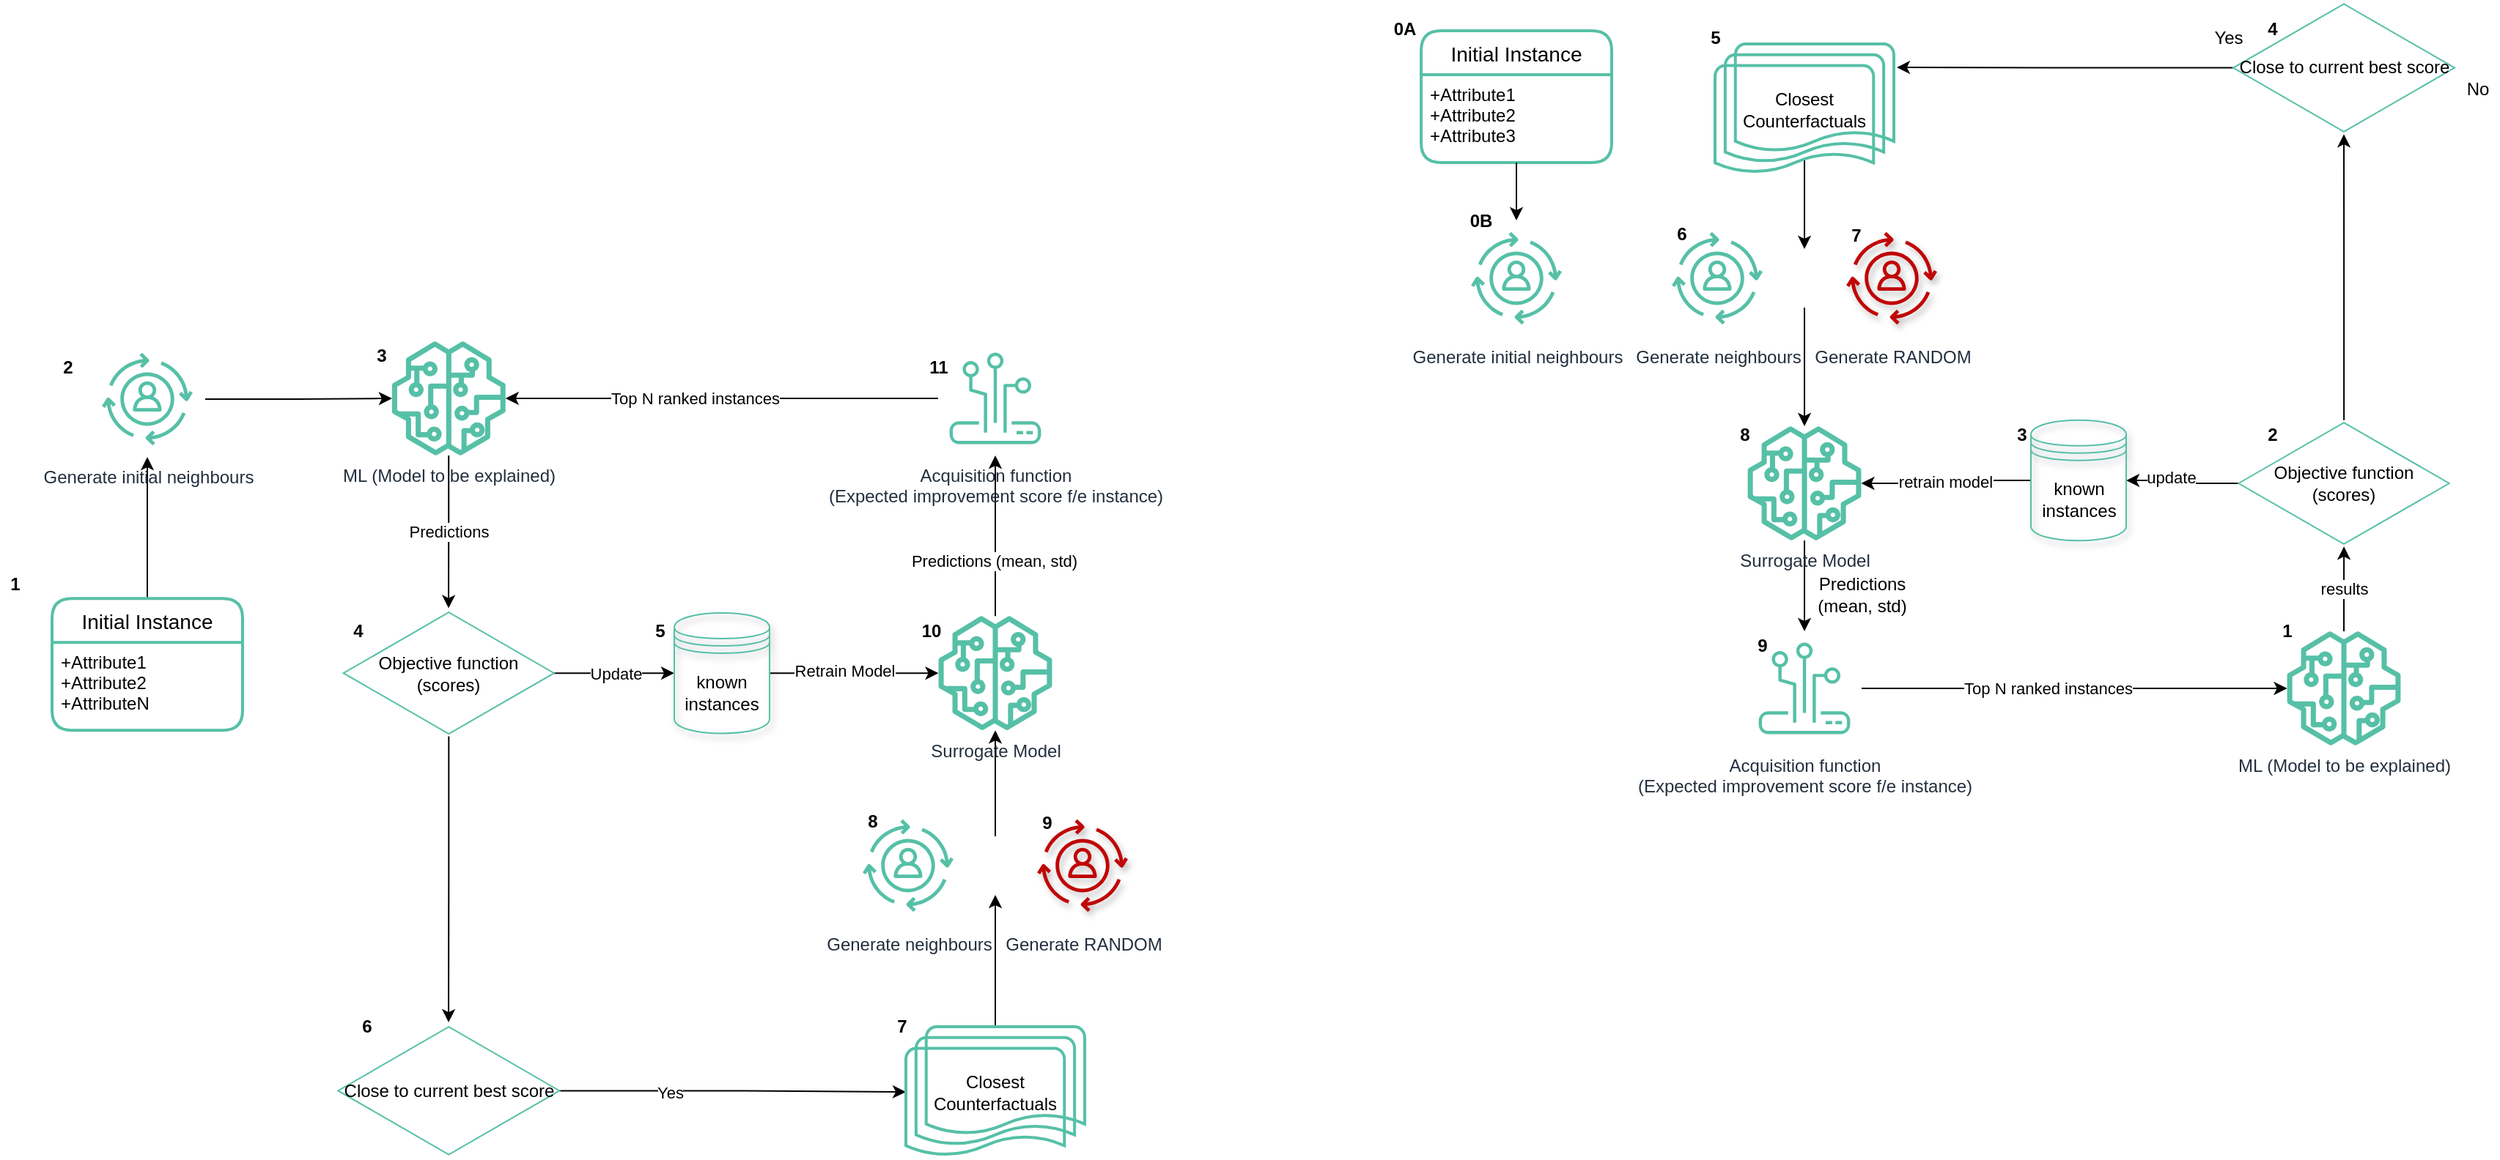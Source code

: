 <mxfile version="18.1.2" type="github">
  <diagram id="zYWGo0iMATtiFffycCuh" name="Page-1">
    <mxGraphModel dx="4316" dy="873" grid="1" gridSize="10" guides="1" tooltips="1" connect="1" arrows="1" fold="1" page="1" pageScale="1" pageWidth="2339" pageHeight="3300" math="0" shadow="0">
      <root>
        <mxCell id="0" />
        <mxCell id="1" parent="0" />
        <mxCell id="8jwhhJ4_cBbjTl03nuOA-27" value="Generate neighbours" style="sketch=0;points=[[0,0,0],[0.25,0,0],[0.5,0,0],[0.75,0,0],[1,0,0],[0,1,0],[0.25,1,0],[0.5,1,0],[0.75,1,0],[1,1,0],[0,0.25,0],[0,0.5,0],[0,0.75,0],[1,0.25,0],[1,0.5,0],[1,0.75,0]];outlineConnect=0;fontColor=#232F3E;gradientColor=#4AB29A;gradientDirection=north;fillColor=none;strokeColor=#56C0A7;dashed=0;verticalLabelPosition=bottom;verticalAlign=top;align=center;html=1;fontSize=12;fontStyle=0;aspect=fixed;shape=mxgraph.aws4.resourceIcon;resIcon=mxgraph.aws4.personalize;shadow=0;" parent="1" vertex="1">
          <mxGeometry x="42" y="249.5" width="79" height="79" as="geometry" />
        </mxCell>
        <mxCell id="8jwhhJ4_cBbjTl03nuOA-2" value="Initial Instance" style="swimlane;childLayout=stackLayout;horizontal=1;startSize=30;horizontalStack=0;rounded=1;fontSize=14;fontStyle=0;strokeWidth=2;resizeParent=0;resizeLast=1;shadow=0;dashed=0;align=center;fillColor=none;strokeColor=#56C0A7;" parent="1" vertex="1">
          <mxGeometry x="-120.5" y="120.0" width="130" height="90" as="geometry" />
        </mxCell>
        <mxCell id="8jwhhJ4_cBbjTl03nuOA-3" value="+Attribute1&#xa;+Attribute2&#xa;+Attribute3" style="align=left;strokeColor=none;fillColor=none;spacingLeft=4;fontSize=12;verticalAlign=top;resizable=0;rotatable=0;part=1;" parent="8jwhhJ4_cBbjTl03nuOA-2" vertex="1">
          <mxGeometry y="30" width="130" height="60" as="geometry" />
        </mxCell>
        <mxCell id="8jwhhJ4_cBbjTl03nuOA-63" value="results" style="edgeStyle=orthogonalEdgeStyle;rounded=0;orthogonalLoop=1;jettySize=auto;html=1;" parent="1" source="8jwhhJ4_cBbjTl03nuOA-39" target="8jwhhJ4_cBbjTl03nuOA-56" edge="1">
          <mxGeometry relative="1" as="geometry" />
        </mxCell>
        <mxCell id="8jwhhJ4_cBbjTl03nuOA-39" value="ML (Model to be explained)" style="sketch=0;outlineConnect=0;fontColor=#232F3E;gradientColor=none;fillColor=#56C0A7;strokeColor=none;dashed=0;verticalLabelPosition=bottom;verticalAlign=top;align=center;html=1;fontSize=12;fontStyle=0;aspect=fixed;pointerEvents=1;shape=mxgraph.aws4.sagemaker_model;" parent="1" vertex="1">
          <mxGeometry x="470" y="530" width="78" height="78" as="geometry" />
        </mxCell>
        <mxCell id="8jwhhJ4_cBbjTl03nuOA-75" style="edgeStyle=orthogonalEdgeStyle;rounded=0;orthogonalLoop=1;jettySize=auto;html=1;entryX=0.5;entryY=0;entryDx=0;entryDy=0;entryPerimeter=0;" parent="1" source="8jwhhJ4_cBbjTl03nuOA-41" target="8jwhhJ4_cBbjTl03nuOA-74" edge="1">
          <mxGeometry relative="1" as="geometry" />
        </mxCell>
        <mxCell id="8jwhhJ4_cBbjTl03nuOA-41" value="&lt;div&gt;Surrogate Model&lt;/div&gt;" style="sketch=0;outlineConnect=0;fontColor=#232F3E;gradientColor=none;fillColor=#56C0A7;strokeColor=none;dashed=0;verticalLabelPosition=bottom;verticalAlign=top;align=center;html=1;fontSize=12;fontStyle=0;aspect=fixed;pointerEvents=1;shape=mxgraph.aws4.sagemaker_model;" parent="1" vertex="1">
          <mxGeometry x="102" y="390" width="78" height="78" as="geometry" />
        </mxCell>
        <mxCell id="8jwhhJ4_cBbjTl03nuOA-64" style="edgeStyle=orthogonalEdgeStyle;rounded=0;orthogonalLoop=1;jettySize=auto;html=1;" parent="1" source="8jwhhJ4_cBbjTl03nuOA-56" target="8jwhhJ4_cBbjTl03nuOA-60" edge="1">
          <mxGeometry relative="1" as="geometry" />
        </mxCell>
        <mxCell id="1L5oEn02ENVLadmju7SX-37" style="edgeStyle=orthogonalEdgeStyle;rounded=0;orthogonalLoop=1;jettySize=auto;html=1;entryX=1;entryY=0.5;entryDx=0;entryDy=0;" parent="1" source="8jwhhJ4_cBbjTl03nuOA-56" target="1L5oEn02ENVLadmju7SX-21" edge="1">
          <mxGeometry relative="1" as="geometry" />
        </mxCell>
        <mxCell id="1L5oEn02ENVLadmju7SX-43" value="update" style="edgeLabel;html=1;align=center;verticalAlign=middle;resizable=0;points=[];" parent="1L5oEn02ENVLadmju7SX-37" vertex="1" connectable="0">
          <mxGeometry x="0.223" y="-2" relative="1" as="geometry">
            <mxPoint as="offset" />
          </mxGeometry>
        </mxCell>
        <mxCell id="8jwhhJ4_cBbjTl03nuOA-56" value="&lt;div&gt;Objective function&lt;/div&gt;&lt;div&gt;(scores)&lt;/div&gt;" style="html=1;whiteSpace=wrap;aspect=fixed;shape=isoRectangle;shadow=0;strokeColor=#56C0A7;fillColor=none;" parent="1" vertex="1">
          <mxGeometry x="437.16" y="385.9" width="143.67" height="86.2" as="geometry" />
        </mxCell>
        <mxCell id="aJvgN7bo7bkHbhXleTO9-2" style="edgeStyle=orthogonalEdgeStyle;rounded=0;orthogonalLoop=1;jettySize=auto;html=1;entryX=1.016;entryY=0.18;entryDx=0;entryDy=0;entryPerimeter=0;" parent="1" source="8jwhhJ4_cBbjTl03nuOA-60" target="8jwhhJ4_cBbjTl03nuOA-65" edge="1">
          <mxGeometry relative="1" as="geometry" />
        </mxCell>
        <mxCell id="8jwhhJ4_cBbjTl03nuOA-60" value="Close to current best score" style="html=1;whiteSpace=wrap;aspect=fixed;shape=isoRectangle;shadow=0;strokeColor=#56C0A7;fillColor=none;" parent="1" vertex="1">
          <mxGeometry x="433.5" y="100.0" width="151" height="90.6" as="geometry" />
        </mxCell>
        <mxCell id="aJvgN7bo7bkHbhXleTO9-3" style="edgeStyle=orthogonalEdgeStyle;rounded=0;orthogonalLoop=1;jettySize=auto;html=1;exitX=0.5;exitY=0.88;exitDx=0;exitDy=0;exitPerimeter=0;entryX=0.5;entryY=0;entryDx=0;entryDy=0;" parent="1" source="8jwhhJ4_cBbjTl03nuOA-65" target="aJvgN7bo7bkHbhXleTO9-1" edge="1">
          <mxGeometry relative="1" as="geometry" />
        </mxCell>
        <mxCell id="8jwhhJ4_cBbjTl03nuOA-65" value="Closest&lt;br&gt;Counterfactuals" style="strokeWidth=2;html=1;shape=mxgraph.flowchart.multi-document;whiteSpace=wrap;fillColor=none;strokeColor=#56C0A7;" parent="1" vertex="1">
          <mxGeometry x="80" y="129" width="122" height="89" as="geometry" />
        </mxCell>
        <mxCell id="8jwhhJ4_cBbjTl03nuOA-66" value="No" style="text;html=1;align=center;verticalAlign=middle;resizable=0;points=[];autosize=1;strokeColor=none;fillColor=none;" parent="1" vertex="1">
          <mxGeometry x="584.5" y="150" width="30" height="20" as="geometry" />
        </mxCell>
        <mxCell id="8jwhhJ4_cBbjTl03nuOA-70" value="&lt;div&gt;Predictions&lt;br&gt;(mean, std)&lt;br&gt;&lt;/div&gt;" style="text;html=1;align=center;verticalAlign=middle;resizable=0;points=[];autosize=1;strokeColor=none;fillColor=none;" parent="1" vertex="1">
          <mxGeometry x="140" y="490" width="80" height="30" as="geometry" />
        </mxCell>
        <mxCell id="8jwhhJ4_cBbjTl03nuOA-71" value="Yes" style="text;html=1;align=center;verticalAlign=middle;resizable=0;points=[];autosize=1;strokeColor=none;fillColor=none;" parent="1" vertex="1">
          <mxGeometry x="410" y="114.5" width="40" height="20" as="geometry" />
        </mxCell>
        <mxCell id="8jwhhJ4_cBbjTl03nuOA-76" style="edgeStyle=orthogonalEdgeStyle;rounded=0;orthogonalLoop=1;jettySize=auto;html=1;" parent="1" source="8jwhhJ4_cBbjTl03nuOA-74" target="8jwhhJ4_cBbjTl03nuOA-39" edge="1">
          <mxGeometry relative="1" as="geometry" />
        </mxCell>
        <mxCell id="1L5oEn02ENVLadmju7SX-46" value="Top N ranked instances" style="edgeLabel;html=1;align=center;verticalAlign=middle;resizable=0;points=[];" parent="8jwhhJ4_cBbjTl03nuOA-76" vertex="1" connectable="0">
          <mxGeometry x="-0.125" relative="1" as="geometry">
            <mxPoint as="offset" />
          </mxGeometry>
        </mxCell>
        <mxCell id="8jwhhJ4_cBbjTl03nuOA-74" value="Acquisition function&lt;br&gt;(Expected improvement score f/e instance)" style="sketch=0;points=[[0,0,0],[0.25,0,0],[0.5,0,0],[0.75,0,0],[1,0,0],[0,1,0],[0.25,1,0],[0.5,1,0],[0.75,1,0],[1,1,0],[0,0.25,0],[0,0.5,0],[0,0.75,0],[1,0.25,0],[1,0.5,0],[1,0.75,0]];outlineConnect=0;fontColor=#232F3E;gradientColor=#4AB29A;gradientDirection=north;fillColor=none;strokeColor=#56C0A7;dashed=0;verticalLabelPosition=bottom;verticalAlign=top;align=center;html=1;fontSize=12;fontStyle=0;aspect=fixed;shape=mxgraph.aws4.resourceIcon;resIcon=mxgraph.aws4.panorama;shadow=0;" parent="1" vertex="1">
          <mxGeometry x="102" y="530" width="78" height="78" as="geometry" />
        </mxCell>
        <mxCell id="1L5oEn02ENVLadmju7SX-4" value="Generate RANDOM" style="sketch=0;points=[[0,0,0],[0.25,0,0],[0.5,0,0],[0.75,0,0],[1,0,0],[0,1,0],[0.25,1,0],[0.5,1,0],[0.75,1,0],[1,1,0],[0,0.25,0],[0,0.5,0],[0,0.75,0],[1,0.25,0],[1,0.5,0],[1,0.75,0]];outlineConnect=0;fontColor=#232F3E;gradientColor=#4AB29A;gradientDirection=north;fillColor=none;strokeColor=#C00606;dashed=0;verticalLabelPosition=bottom;verticalAlign=top;align=center;html=1;fontSize=12;fontStyle=0;aspect=fixed;shape=mxgraph.aws4.resourceIcon;resIcon=mxgraph.aws4.personalize;shadow=1;" parent="1" vertex="1">
          <mxGeometry x="161" y="249.5" width="79" height="79" as="geometry" />
        </mxCell>
        <mxCell id="1L5oEn02ENVLadmju7SX-10" value="Generate initial neighbours" style="sketch=0;points=[[0,0,0],[0.25,0,0],[0.5,0,0],[0.75,0,0],[1,0,0],[0,1,0],[0.25,1,0],[0.5,1,0],[0.75,1,0],[1,1,0],[0,0.25,0],[0,0.5,0],[0,0.75,0],[1,0.25,0],[1,0.5,0],[1,0.75,0]];outlineConnect=0;fontColor=#232F3E;gradientColor=#4AB29A;gradientDirection=north;fillColor=none;strokeColor=#56C0A7;dashed=0;verticalLabelPosition=bottom;verticalAlign=top;align=center;html=1;fontSize=12;fontStyle=0;aspect=fixed;shape=mxgraph.aws4.resourceIcon;resIcon=mxgraph.aws4.personalize;shadow=0;" parent="1" vertex="1">
          <mxGeometry x="-95" y="249.5" width="79" height="79" as="geometry" />
        </mxCell>
        <mxCell id="1L5oEn02ENVLadmju7SX-11" style="edgeStyle=orthogonalEdgeStyle;rounded=0;orthogonalLoop=1;jettySize=auto;html=1;" parent="1" source="8jwhhJ4_cBbjTl03nuOA-3" target="1L5oEn02ENVLadmju7SX-10" edge="1">
          <mxGeometry relative="1" as="geometry" />
        </mxCell>
        <mxCell id="1L5oEn02ENVLadmju7SX-38" style="edgeStyle=orthogonalEdgeStyle;rounded=0;orthogonalLoop=1;jettySize=auto;html=1;" parent="1" source="1L5oEn02ENVLadmju7SX-21" target="8jwhhJ4_cBbjTl03nuOA-41" edge="1">
          <mxGeometry relative="1" as="geometry">
            <mxPoint x="281.8" y="429" as="targetPoint" />
          </mxGeometry>
        </mxCell>
        <mxCell id="1L5oEn02ENVLadmju7SX-42" value="retrain model" style="edgeLabel;html=1;align=center;verticalAlign=middle;resizable=0;points=[];" parent="1L5oEn02ENVLadmju7SX-38" vertex="1" connectable="0">
          <mxGeometry x="0.004" y="-1" relative="1" as="geometry">
            <mxPoint as="offset" />
          </mxGeometry>
        </mxCell>
        <mxCell id="1L5oEn02ENVLadmju7SX-21" value="known instances" style="shape=datastore;whiteSpace=wrap;html=1;shadow=1;strokeColor=#56C0A7;fillColor=none;" parent="1" vertex="1">
          <mxGeometry x="295.5" y="385.9" width="65" height="82.25" as="geometry" />
        </mxCell>
        <mxCell id="1L5oEn02ENVLadmju7SX-23" value="0B" style="text;html=1;align=center;verticalAlign=middle;resizable=0;points=[];autosize=1;strokeColor=none;fillColor=none;fontStyle=1" parent="1" vertex="1">
          <mxGeometry x="-95" y="240" width="30" height="20" as="geometry" />
        </mxCell>
        <mxCell id="1L5oEn02ENVLadmju7SX-24" value="0A" style="text;html=1;align=center;verticalAlign=middle;resizable=0;points=[];autosize=1;strokeColor=none;fillColor=none;fontStyle=1" parent="1" vertex="1">
          <mxGeometry x="-147.5" y="109" width="30" height="20" as="geometry" />
        </mxCell>
        <mxCell id="1L5oEn02ENVLadmju7SX-25" value="8" style="text;html=1;align=center;verticalAlign=middle;resizable=0;points=[];autosize=1;strokeColor=none;fillColor=none;fontStyle=1" parent="1" vertex="1">
          <mxGeometry x="90" y="385.9" width="20" height="20" as="geometry" />
        </mxCell>
        <mxCell id="1L5oEn02ENVLadmju7SX-26" value="9" style="text;html=1;align=center;verticalAlign=middle;resizable=0;points=[];autosize=1;strokeColor=none;fillColor=none;fontStyle=1" parent="1" vertex="1">
          <mxGeometry x="102" y="530" width="20" height="20" as="geometry" />
        </mxCell>
        <mxCell id="1L5oEn02ENVLadmju7SX-27" value="1" style="text;html=1;align=center;verticalAlign=middle;resizable=0;points=[];autosize=1;strokeColor=none;fillColor=none;fontStyle=1" parent="1" vertex="1">
          <mxGeometry x="460" y="520" width="20" height="20" as="geometry" />
        </mxCell>
        <mxCell id="1L5oEn02ENVLadmju7SX-28" value="2" style="text;html=1;align=center;verticalAlign=middle;resizable=0;points=[];autosize=1;strokeColor=none;fillColor=none;fontStyle=1" parent="1" vertex="1">
          <mxGeometry x="450" y="385.9" width="20" height="20" as="geometry" />
        </mxCell>
        <mxCell id="1L5oEn02ENVLadmju7SX-29" value="3" style="text;html=1;align=center;verticalAlign=middle;resizable=0;points=[];autosize=1;strokeColor=none;fillColor=none;fontStyle=1" parent="1" vertex="1">
          <mxGeometry x="279" y="385.9" width="20" height="20" as="geometry" />
        </mxCell>
        <mxCell id="1L5oEn02ENVLadmju7SX-31" value="4" style="text;html=1;align=center;verticalAlign=middle;resizable=0;points=[];autosize=1;strokeColor=none;fillColor=none;fontStyle=1" parent="1" vertex="1">
          <mxGeometry x="450" y="109" width="20" height="20" as="geometry" />
        </mxCell>
        <mxCell id="1L5oEn02ENVLadmju7SX-32" value="5" style="text;html=1;align=center;verticalAlign=middle;resizable=0;points=[];autosize=1;strokeColor=none;fillColor=none;fontStyle=1" parent="1" vertex="1">
          <mxGeometry x="70" y="114.5" width="20" height="20" as="geometry" />
        </mxCell>
        <mxCell id="1L5oEn02ENVLadmju7SX-33" value="6" style="text;html=1;align=center;verticalAlign=middle;resizable=0;points=[];autosize=1;strokeColor=none;fillColor=none;fontStyle=1" parent="1" vertex="1">
          <mxGeometry x="47" y="249" width="20" height="20" as="geometry" />
        </mxCell>
        <mxCell id="1L5oEn02ENVLadmju7SX-34" value="7" style="text;html=1;align=center;verticalAlign=middle;resizable=0;points=[];autosize=1;strokeColor=none;fillColor=none;fontStyle=1" parent="1" vertex="1">
          <mxGeometry x="166" y="249.5" width="20" height="20" as="geometry" />
        </mxCell>
        <mxCell id="aJvgN7bo7bkHbhXleTO9-4" style="edgeStyle=orthogonalEdgeStyle;rounded=0;orthogonalLoop=1;jettySize=auto;html=1;exitX=0.5;exitY=1;exitDx=0;exitDy=0;" parent="1" source="aJvgN7bo7bkHbhXleTO9-1" target="8jwhhJ4_cBbjTl03nuOA-41" edge="1">
          <mxGeometry relative="1" as="geometry" />
        </mxCell>
        <mxCell id="aJvgN7bo7bkHbhXleTO9-1" value="" style="shape=image;html=1;verticalAlign=top;verticalLabelPosition=bottom;labelBackgroundColor=#ffffff;imageAspect=0;aspect=fixed;image=https://cdn3.iconfinder.com/data/icons/user-interface-169/32/plus-128.png" parent="1" vertex="1">
          <mxGeometry x="121" y="269" width="40" height="40" as="geometry" />
        </mxCell>
        <mxCell id="pRUd1qw0fgmCVTCkpZZk-33" value="Predictions" style="edgeStyle=orthogonalEdgeStyle;rounded=0;orthogonalLoop=1;jettySize=auto;html=1;entryX=0.499;entryY=-0.014;entryDx=0;entryDy=0;entryPerimeter=0;" edge="1" parent="1" source="pRUd1qw0fgmCVTCkpZZk-1" target="pRUd1qw0fgmCVTCkpZZk-5">
          <mxGeometry relative="1" as="geometry" />
        </mxCell>
        <mxCell id="pRUd1qw0fgmCVTCkpZZk-1" value="ML (Model to be explained)" style="sketch=0;outlineConnect=0;fontColor=#232F3E;gradientColor=none;fillColor=#56C0A7;strokeColor=none;dashed=0;verticalLabelPosition=bottom;verticalAlign=top;align=center;html=1;fontSize=12;fontStyle=0;aspect=fixed;pointerEvents=1;shape=mxgraph.aws4.sagemaker_model;" vertex="1" parent="1">
          <mxGeometry x="-822.84" y="332" width="78" height="78" as="geometry" />
        </mxCell>
        <mxCell id="pRUd1qw0fgmCVTCkpZZk-35" style="edgeStyle=orthogonalEdgeStyle;rounded=0;orthogonalLoop=1;jettySize=auto;html=1;entryX=0.5;entryY=1;entryDx=0;entryDy=0;entryPerimeter=0;" edge="1" parent="1" source="pRUd1qw0fgmCVTCkpZZk-2" target="pRUd1qw0fgmCVTCkpZZk-4">
          <mxGeometry relative="1" as="geometry" />
        </mxCell>
        <mxCell id="pRUd1qw0fgmCVTCkpZZk-2" value="Initial Instance" style="swimlane;childLayout=stackLayout;horizontal=1;startSize=30;horizontalStack=0;rounded=1;fontSize=14;fontStyle=0;strokeWidth=2;resizeParent=0;resizeLast=1;shadow=0;dashed=0;align=center;fillColor=none;strokeColor=#56C0A7;" vertex="1" parent="1">
          <mxGeometry x="-1054.5" y="507.59" width="130" height="90" as="geometry" />
        </mxCell>
        <mxCell id="pRUd1qw0fgmCVTCkpZZk-3" value="+Attribute1&#xa;+Attribute2&#xa;+AttributeN" style="align=left;strokeColor=none;fillColor=none;spacingLeft=4;fontSize=12;verticalAlign=top;resizable=0;rotatable=0;part=1;" vertex="1" parent="pRUd1qw0fgmCVTCkpZZk-2">
          <mxGeometry y="30" width="130" height="60" as="geometry" />
        </mxCell>
        <mxCell id="pRUd1qw0fgmCVTCkpZZk-34" style="edgeStyle=orthogonalEdgeStyle;rounded=0;orthogonalLoop=1;jettySize=auto;html=1;" edge="1" parent="1" source="pRUd1qw0fgmCVTCkpZZk-4" target="pRUd1qw0fgmCVTCkpZZk-1">
          <mxGeometry relative="1" as="geometry" />
        </mxCell>
        <mxCell id="pRUd1qw0fgmCVTCkpZZk-4" value="Generate initial neighbours" style="sketch=0;points=[[0,0,0],[0.25,0,0],[0.5,0,0],[0.75,0,0],[1,0,0],[0,1,0],[0.25,1,0],[0.5,1,0],[0.75,1,0],[1,1,0],[0,0.25,0],[0,0.5,0],[0,0.75,0],[1,0.25,0],[1,0.5,0],[1,0.75,0]];outlineConnect=0;fontColor=#232F3E;gradientColor=#4AB29A;gradientDirection=north;fillColor=none;strokeColor=#56C0A7;dashed=0;verticalLabelPosition=bottom;verticalAlign=top;align=center;html=1;fontSize=12;fontStyle=0;aspect=fixed;shape=mxgraph.aws4.resourceIcon;resIcon=mxgraph.aws4.personalize;shadow=0;" vertex="1" parent="1">
          <mxGeometry x="-1029" y="332" width="79" height="79" as="geometry" />
        </mxCell>
        <mxCell id="pRUd1qw0fgmCVTCkpZZk-23" style="edgeStyle=orthogonalEdgeStyle;rounded=0;orthogonalLoop=1;jettySize=auto;html=1;entryX=0.499;entryY=-0.015;entryDx=0;entryDy=0;entryPerimeter=0;" edge="1" parent="1" source="pRUd1qw0fgmCVTCkpZZk-5" target="pRUd1qw0fgmCVTCkpZZk-9">
          <mxGeometry relative="1" as="geometry" />
        </mxCell>
        <mxCell id="pRUd1qw0fgmCVTCkpZZk-24" style="edgeStyle=orthogonalEdgeStyle;rounded=0;orthogonalLoop=1;jettySize=auto;html=1;entryX=0;entryY=0.5;entryDx=0;entryDy=0;" edge="1" parent="1" source="pRUd1qw0fgmCVTCkpZZk-5" target="pRUd1qw0fgmCVTCkpZZk-6">
          <mxGeometry relative="1" as="geometry" />
        </mxCell>
        <mxCell id="pRUd1qw0fgmCVTCkpZZk-25" value="Update" style="edgeLabel;html=1;align=center;verticalAlign=middle;resizable=0;points=[];" vertex="1" connectable="0" parent="pRUd1qw0fgmCVTCkpZZk-24">
          <mxGeometry x="0.008" relative="1" as="geometry">
            <mxPoint as="offset" />
          </mxGeometry>
        </mxCell>
        <mxCell id="pRUd1qw0fgmCVTCkpZZk-5" value="&lt;div&gt;Objective function&lt;/div&gt;&lt;div&gt;(scores)&lt;/div&gt;" style="html=1;whiteSpace=wrap;aspect=fixed;shape=isoRectangle;shadow=0;strokeColor=#56C0A7;fillColor=none;" vertex="1" parent="1">
          <mxGeometry x="-855.68" y="515.5" width="143.67" height="86.2" as="geometry" />
        </mxCell>
        <mxCell id="pRUd1qw0fgmCVTCkpZZk-27" style="edgeStyle=orthogonalEdgeStyle;rounded=0;orthogonalLoop=1;jettySize=auto;html=1;" edge="1" parent="1" source="pRUd1qw0fgmCVTCkpZZk-6" target="pRUd1qw0fgmCVTCkpZZk-7">
          <mxGeometry relative="1" as="geometry" />
        </mxCell>
        <mxCell id="pRUd1qw0fgmCVTCkpZZk-28" value="Retrain Model" style="edgeLabel;html=1;align=center;verticalAlign=middle;resizable=0;points=[];" vertex="1" connectable="0" parent="pRUd1qw0fgmCVTCkpZZk-27">
          <mxGeometry x="-0.127" y="2" relative="1" as="geometry">
            <mxPoint as="offset" />
          </mxGeometry>
        </mxCell>
        <mxCell id="pRUd1qw0fgmCVTCkpZZk-6" value="known instances" style="shape=datastore;whiteSpace=wrap;html=1;shadow=1;strokeColor=#56C0A7;fillColor=none;" vertex="1" parent="1">
          <mxGeometry x="-630" y="517.47" width="65" height="82.25" as="geometry" />
        </mxCell>
        <mxCell id="pRUd1qw0fgmCVTCkpZZk-29" style="edgeStyle=orthogonalEdgeStyle;rounded=0;orthogonalLoop=1;jettySize=auto;html=1;" edge="1" parent="1" source="pRUd1qw0fgmCVTCkpZZk-7" target="pRUd1qw0fgmCVTCkpZZk-8">
          <mxGeometry relative="1" as="geometry" />
        </mxCell>
        <mxCell id="pRUd1qw0fgmCVTCkpZZk-30" value="Predictions (mean, std)" style="edgeLabel;html=1;align=center;verticalAlign=middle;resizable=0;points=[];" vertex="1" connectable="0" parent="pRUd1qw0fgmCVTCkpZZk-29">
          <mxGeometry x="-0.32" y="1" relative="1" as="geometry">
            <mxPoint as="offset" />
          </mxGeometry>
        </mxCell>
        <mxCell id="pRUd1qw0fgmCVTCkpZZk-7" value="&lt;div&gt;Surrogate Model&lt;/div&gt;" style="sketch=0;outlineConnect=0;fontColor=#232F3E;gradientColor=none;fillColor=#56C0A7;strokeColor=none;dashed=0;verticalLabelPosition=bottom;verticalAlign=top;align=center;html=1;fontSize=12;fontStyle=0;aspect=fixed;pointerEvents=1;shape=mxgraph.aws4.sagemaker_model;" vertex="1" parent="1">
          <mxGeometry x="-450" y="519.59" width="78" height="78" as="geometry" />
        </mxCell>
        <mxCell id="pRUd1qw0fgmCVTCkpZZk-31" style="edgeStyle=orthogonalEdgeStyle;rounded=0;orthogonalLoop=1;jettySize=auto;html=1;" edge="1" parent="1" source="pRUd1qw0fgmCVTCkpZZk-8" target="pRUd1qw0fgmCVTCkpZZk-1">
          <mxGeometry relative="1" as="geometry" />
        </mxCell>
        <mxCell id="pRUd1qw0fgmCVTCkpZZk-32" value="Top N ranked instances" style="edgeLabel;html=1;align=center;verticalAlign=middle;resizable=0;points=[];" vertex="1" connectable="0" parent="pRUd1qw0fgmCVTCkpZZk-31">
          <mxGeometry x="0.134" y="5" relative="1" as="geometry">
            <mxPoint x="1" y="-5" as="offset" />
          </mxGeometry>
        </mxCell>
        <mxCell id="pRUd1qw0fgmCVTCkpZZk-8" value="Acquisition function&lt;br&gt;(Expected improvement score f/e instance)" style="sketch=0;points=[[0,0,0],[0.25,0,0],[0.5,0,0],[0.75,0,0],[1,0,0],[0,1,0],[0.25,1,0],[0.5,1,0],[0.75,1,0],[1,1,0],[0,0.25,0],[0,0.5,0],[0,0.75,0],[1,0.25,0],[1,0.5,0],[1,0.75,0]];outlineConnect=0;fontColor=#232F3E;gradientColor=#4AB29A;gradientDirection=north;fillColor=none;strokeColor=#56C0A7;dashed=0;verticalLabelPosition=bottom;verticalAlign=top;align=center;html=1;fontSize=12;fontStyle=0;aspect=fixed;shape=mxgraph.aws4.resourceIcon;resIcon=mxgraph.aws4.panorama;shadow=0;" vertex="1" parent="1">
          <mxGeometry x="-450" y="332" width="78" height="78" as="geometry" />
        </mxCell>
        <mxCell id="pRUd1qw0fgmCVTCkpZZk-20" style="edgeStyle=orthogonalEdgeStyle;rounded=0;orthogonalLoop=1;jettySize=auto;html=1;entryX=0;entryY=0.5;entryDx=0;entryDy=0;entryPerimeter=0;" edge="1" parent="1" source="pRUd1qw0fgmCVTCkpZZk-9" target="pRUd1qw0fgmCVTCkpZZk-12">
          <mxGeometry relative="1" as="geometry" />
        </mxCell>
        <mxCell id="pRUd1qw0fgmCVTCkpZZk-48" value="Yes" style="edgeLabel;html=1;align=center;verticalAlign=middle;resizable=0;points=[];" vertex="1" connectable="0" parent="pRUd1qw0fgmCVTCkpZZk-20">
          <mxGeometry x="-0.367" y="-1" relative="1" as="geometry">
            <mxPoint as="offset" />
          </mxGeometry>
        </mxCell>
        <mxCell id="pRUd1qw0fgmCVTCkpZZk-9" value="Close to current best score" style="html=1;whiteSpace=wrap;aspect=fixed;shape=isoRectangle;shadow=0;strokeColor=#56C0A7;fillColor=none;" vertex="1" parent="1">
          <mxGeometry x="-859.34" y="798.4" width="151" height="90.6" as="geometry" />
        </mxCell>
        <mxCell id="pRUd1qw0fgmCVTCkpZZk-18" style="edgeStyle=orthogonalEdgeStyle;rounded=0;orthogonalLoop=1;jettySize=auto;html=1;entryX=0.5;entryY=1;entryDx=0;entryDy=0;" edge="1" parent="1" source="pRUd1qw0fgmCVTCkpZZk-12" target="pRUd1qw0fgmCVTCkpZZk-17">
          <mxGeometry relative="1" as="geometry" />
        </mxCell>
        <mxCell id="pRUd1qw0fgmCVTCkpZZk-12" value="Closest&lt;br&gt;Counterfactuals" style="strokeWidth=2;html=1;shape=mxgraph.flowchart.multi-document;whiteSpace=wrap;fillColor=none;strokeColor=#56C0A7;" vertex="1" parent="1">
          <mxGeometry x="-472" y="800" width="122" height="89" as="geometry" />
        </mxCell>
        <mxCell id="pRUd1qw0fgmCVTCkpZZk-13" value="Generate neighbours" style="sketch=0;points=[[0,0,0],[0.25,0,0],[0.5,0,0],[0.75,0,0],[1,0,0],[0,1,0],[0.25,1,0],[0.5,1,0],[0.75,1,0],[1,1,0],[0,0.25,0],[0,0.5,0],[0,0.75,0],[1,0.25,0],[1,0.5,0],[1,0.75,0]];outlineConnect=0;fontColor=#232F3E;gradientColor=#4AB29A;gradientDirection=north;fillColor=none;strokeColor=#56C0A7;dashed=0;verticalLabelPosition=bottom;verticalAlign=top;align=center;html=1;fontSize=12;fontStyle=0;aspect=fixed;shape=mxgraph.aws4.resourceIcon;resIcon=mxgraph.aws4.personalize;shadow=0;" vertex="1" parent="1">
          <mxGeometry x="-510" y="650.5" width="79" height="79" as="geometry" />
        </mxCell>
        <mxCell id="pRUd1qw0fgmCVTCkpZZk-14" value="Generate RANDOM" style="sketch=0;points=[[0,0,0],[0.25,0,0],[0.5,0,0],[0.75,0,0],[1,0,0],[0,1,0],[0.25,1,0],[0.5,1,0],[0.75,1,0],[1,1,0],[0,0.25,0],[0,0.5,0],[0,0.75,0],[1,0.25,0],[1,0.5,0],[1,0.75,0]];outlineConnect=0;fontColor=#232F3E;gradientColor=#4AB29A;gradientDirection=north;fillColor=none;strokeColor=#C00606;dashed=0;verticalLabelPosition=bottom;verticalAlign=top;align=center;html=1;fontSize=12;fontStyle=0;aspect=fixed;shape=mxgraph.aws4.resourceIcon;resIcon=mxgraph.aws4.personalize;shadow=1;" vertex="1" parent="1">
          <mxGeometry x="-391" y="650.5" width="79" height="79" as="geometry" />
        </mxCell>
        <mxCell id="pRUd1qw0fgmCVTCkpZZk-15" value="8" style="text;html=1;align=center;verticalAlign=middle;resizable=0;points=[];autosize=1;strokeColor=none;fillColor=none;fontStyle=1" vertex="1" parent="1">
          <mxGeometry x="-505" y="650" width="20" height="20" as="geometry" />
        </mxCell>
        <mxCell id="pRUd1qw0fgmCVTCkpZZk-16" value="9" style="text;html=1;align=center;verticalAlign=middle;resizable=0;points=[];autosize=1;strokeColor=none;fillColor=none;fontStyle=1" vertex="1" parent="1">
          <mxGeometry x="-386" y="650.5" width="20" height="20" as="geometry" />
        </mxCell>
        <mxCell id="pRUd1qw0fgmCVTCkpZZk-19" style="edgeStyle=orthogonalEdgeStyle;rounded=0;orthogonalLoop=1;jettySize=auto;html=1;exitX=0.5;exitY=0;exitDx=0;exitDy=0;" edge="1" parent="1" source="pRUd1qw0fgmCVTCkpZZk-17" target="pRUd1qw0fgmCVTCkpZZk-7">
          <mxGeometry relative="1" as="geometry" />
        </mxCell>
        <mxCell id="pRUd1qw0fgmCVTCkpZZk-17" value="" style="shape=image;html=1;verticalAlign=top;verticalLabelPosition=bottom;labelBackgroundColor=#ffffff;imageAspect=0;aspect=fixed;image=https://cdn3.iconfinder.com/data/icons/user-interface-169/32/plus-128.png" vertex="1" parent="1">
          <mxGeometry x="-431" y="670" width="40" height="40" as="geometry" />
        </mxCell>
        <mxCell id="pRUd1qw0fgmCVTCkpZZk-38" value="2" style="text;html=1;align=center;verticalAlign=middle;resizable=0;points=[];autosize=1;strokeColor=none;fillColor=none;fontStyle=1" vertex="1" parent="1">
          <mxGeometry x="-1054.5" y="340" width="20" height="20" as="geometry" />
        </mxCell>
        <mxCell id="pRUd1qw0fgmCVTCkpZZk-39" value="1" style="text;html=1;align=center;verticalAlign=middle;resizable=0;points=[];autosize=1;strokeColor=none;fillColor=none;fontStyle=1" vertex="1" parent="1">
          <mxGeometry x="-1090" y="487.59" width="20" height="20" as="geometry" />
        </mxCell>
        <mxCell id="pRUd1qw0fgmCVTCkpZZk-41" value="3" style="text;html=1;align=center;verticalAlign=middle;resizable=0;points=[];autosize=1;strokeColor=none;fillColor=none;fontStyle=1" vertex="1" parent="1">
          <mxGeometry x="-840" y="332" width="20" height="20" as="geometry" />
        </mxCell>
        <mxCell id="pRUd1qw0fgmCVTCkpZZk-42" value="&lt;div&gt;4&lt;/div&gt;" style="text;html=1;align=center;verticalAlign=middle;resizable=0;points=[];autosize=1;strokeColor=none;fillColor=none;fontStyle=1" vertex="1" parent="1">
          <mxGeometry x="-855.68" y="520" width="20" height="20" as="geometry" />
        </mxCell>
        <mxCell id="pRUd1qw0fgmCVTCkpZZk-43" value="5" style="text;html=1;align=center;verticalAlign=middle;resizable=0;points=[];autosize=1;strokeColor=none;fillColor=none;fontStyle=1" vertex="1" parent="1">
          <mxGeometry x="-650" y="519.59" width="20" height="20" as="geometry" />
        </mxCell>
        <mxCell id="pRUd1qw0fgmCVTCkpZZk-44" value="6" style="text;html=1;align=center;verticalAlign=middle;resizable=0;points=[];autosize=1;strokeColor=none;fillColor=none;fontStyle=1" vertex="1" parent="1">
          <mxGeometry x="-850" y="790" width="20" height="20" as="geometry" />
        </mxCell>
        <mxCell id="pRUd1qw0fgmCVTCkpZZk-45" value="7" style="text;html=1;align=center;verticalAlign=middle;resizable=0;points=[];autosize=1;strokeColor=none;fillColor=none;fontStyle=1" vertex="1" parent="1">
          <mxGeometry x="-485" y="790" width="20" height="20" as="geometry" />
        </mxCell>
        <mxCell id="pRUd1qw0fgmCVTCkpZZk-46" value="10" style="text;html=1;align=center;verticalAlign=middle;resizable=0;points=[];autosize=1;strokeColor=none;fillColor=none;fontStyle=1" vertex="1" parent="1">
          <mxGeometry x="-470" y="520" width="30" height="20" as="geometry" />
        </mxCell>
        <mxCell id="pRUd1qw0fgmCVTCkpZZk-47" value="11" style="text;html=1;align=center;verticalAlign=middle;resizable=0;points=[];autosize=1;strokeColor=none;fillColor=none;fontStyle=1" vertex="1" parent="1">
          <mxGeometry x="-465" y="340" width="30" height="20" as="geometry" />
        </mxCell>
      </root>
    </mxGraphModel>
  </diagram>
</mxfile>
